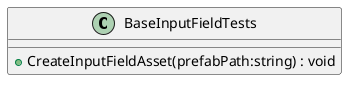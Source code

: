 @startuml
class BaseInputFieldTests {
    + CreateInputFieldAsset(prefabPath:string) : void
}
@enduml
